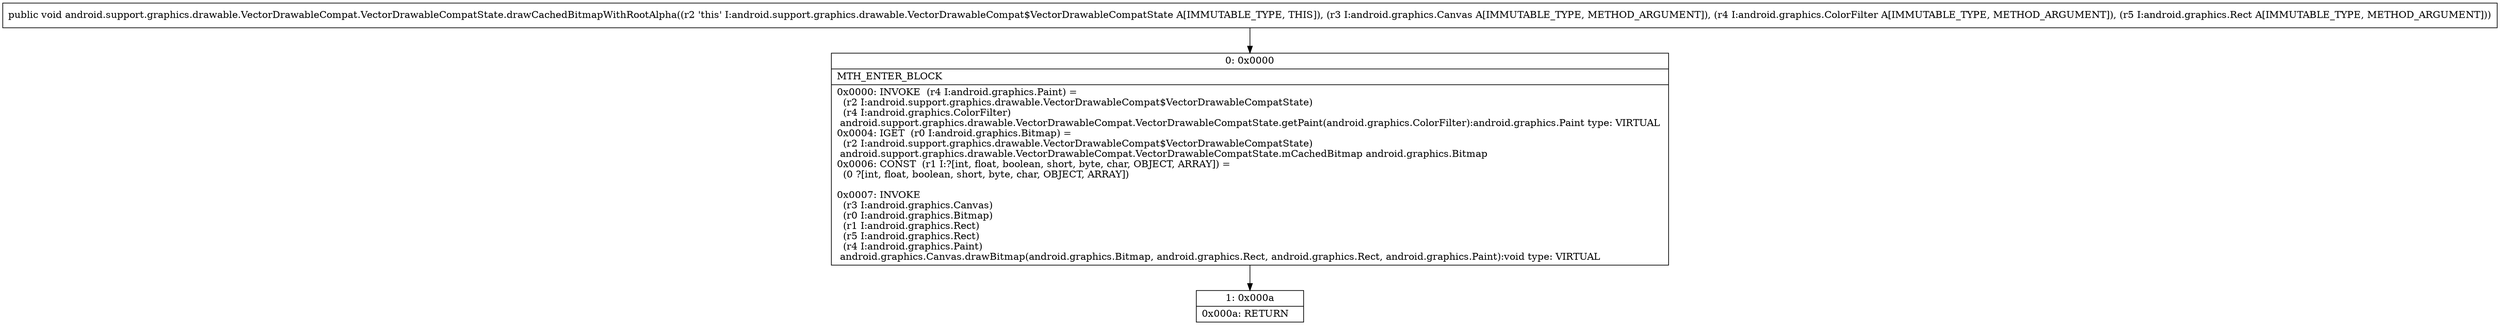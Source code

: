 digraph "CFG forandroid.support.graphics.drawable.VectorDrawableCompat.VectorDrawableCompatState.drawCachedBitmapWithRootAlpha(Landroid\/graphics\/Canvas;Landroid\/graphics\/ColorFilter;Landroid\/graphics\/Rect;)V" {
Node_0 [shape=record,label="{0\:\ 0x0000|MTH_ENTER_BLOCK\l|0x0000: INVOKE  (r4 I:android.graphics.Paint) = \l  (r2 I:android.support.graphics.drawable.VectorDrawableCompat$VectorDrawableCompatState)\l  (r4 I:android.graphics.ColorFilter)\l android.support.graphics.drawable.VectorDrawableCompat.VectorDrawableCompatState.getPaint(android.graphics.ColorFilter):android.graphics.Paint type: VIRTUAL \l0x0004: IGET  (r0 I:android.graphics.Bitmap) = \l  (r2 I:android.support.graphics.drawable.VectorDrawableCompat$VectorDrawableCompatState)\l android.support.graphics.drawable.VectorDrawableCompat.VectorDrawableCompatState.mCachedBitmap android.graphics.Bitmap \l0x0006: CONST  (r1 I:?[int, float, boolean, short, byte, char, OBJECT, ARRAY]) = \l  (0 ?[int, float, boolean, short, byte, char, OBJECT, ARRAY])\l \l0x0007: INVOKE  \l  (r3 I:android.graphics.Canvas)\l  (r0 I:android.graphics.Bitmap)\l  (r1 I:android.graphics.Rect)\l  (r5 I:android.graphics.Rect)\l  (r4 I:android.graphics.Paint)\l android.graphics.Canvas.drawBitmap(android.graphics.Bitmap, android.graphics.Rect, android.graphics.Rect, android.graphics.Paint):void type: VIRTUAL \l}"];
Node_1 [shape=record,label="{1\:\ 0x000a|0x000a: RETURN   \l}"];
MethodNode[shape=record,label="{public void android.support.graphics.drawable.VectorDrawableCompat.VectorDrawableCompatState.drawCachedBitmapWithRootAlpha((r2 'this' I:android.support.graphics.drawable.VectorDrawableCompat$VectorDrawableCompatState A[IMMUTABLE_TYPE, THIS]), (r3 I:android.graphics.Canvas A[IMMUTABLE_TYPE, METHOD_ARGUMENT]), (r4 I:android.graphics.ColorFilter A[IMMUTABLE_TYPE, METHOD_ARGUMENT]), (r5 I:android.graphics.Rect A[IMMUTABLE_TYPE, METHOD_ARGUMENT])) }"];
MethodNode -> Node_0;
Node_0 -> Node_1;
}

